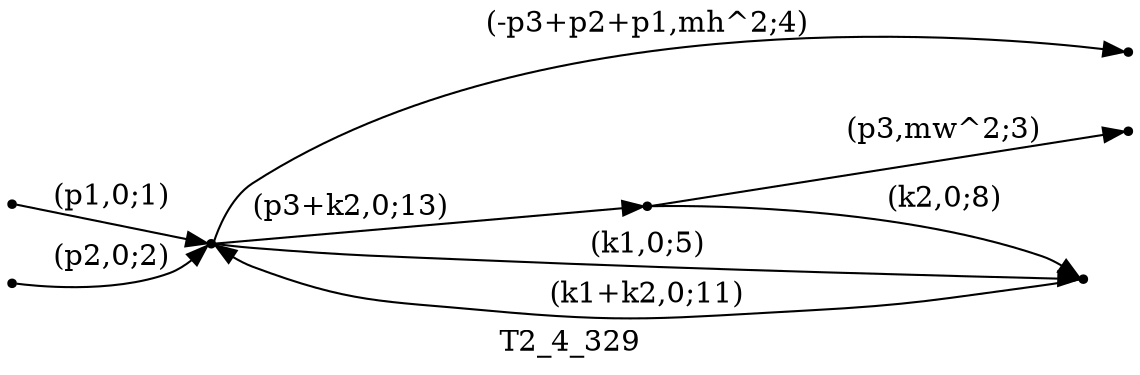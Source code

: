 digraph T2_4_329 {
  label="T2_4_329";
  rankdir="LR";
  subgraph edges {
    -1 -> 3 [label="(p1,0;1)"];
    -2 -> 3 [label="(p2,0;2)"];
    2 -> -3 [label="(p3,mw^2;3)"];
    3 -> -4 [label="(-p3+p2+p1,mh^2;4)"];
    3 -> 1 [label="(k1,0;5)"];
    2 -> 1 [label="(k2,0;8)"];
    1 -> 3 [label="(k1+k2,0;11)"];
    3 -> 2 [label="(p3+k2,0;13)"];
  }
  subgraph incoming { rank="source"; -1; -2; }
  subgraph outgoing { rank="sink"; -3; -4; }
-4 [shape=point];
-3 [shape=point];
-2 [shape=point];
-1 [shape=point];
1 [shape=point];
2 [shape=point];
3 [shape=point];
}

